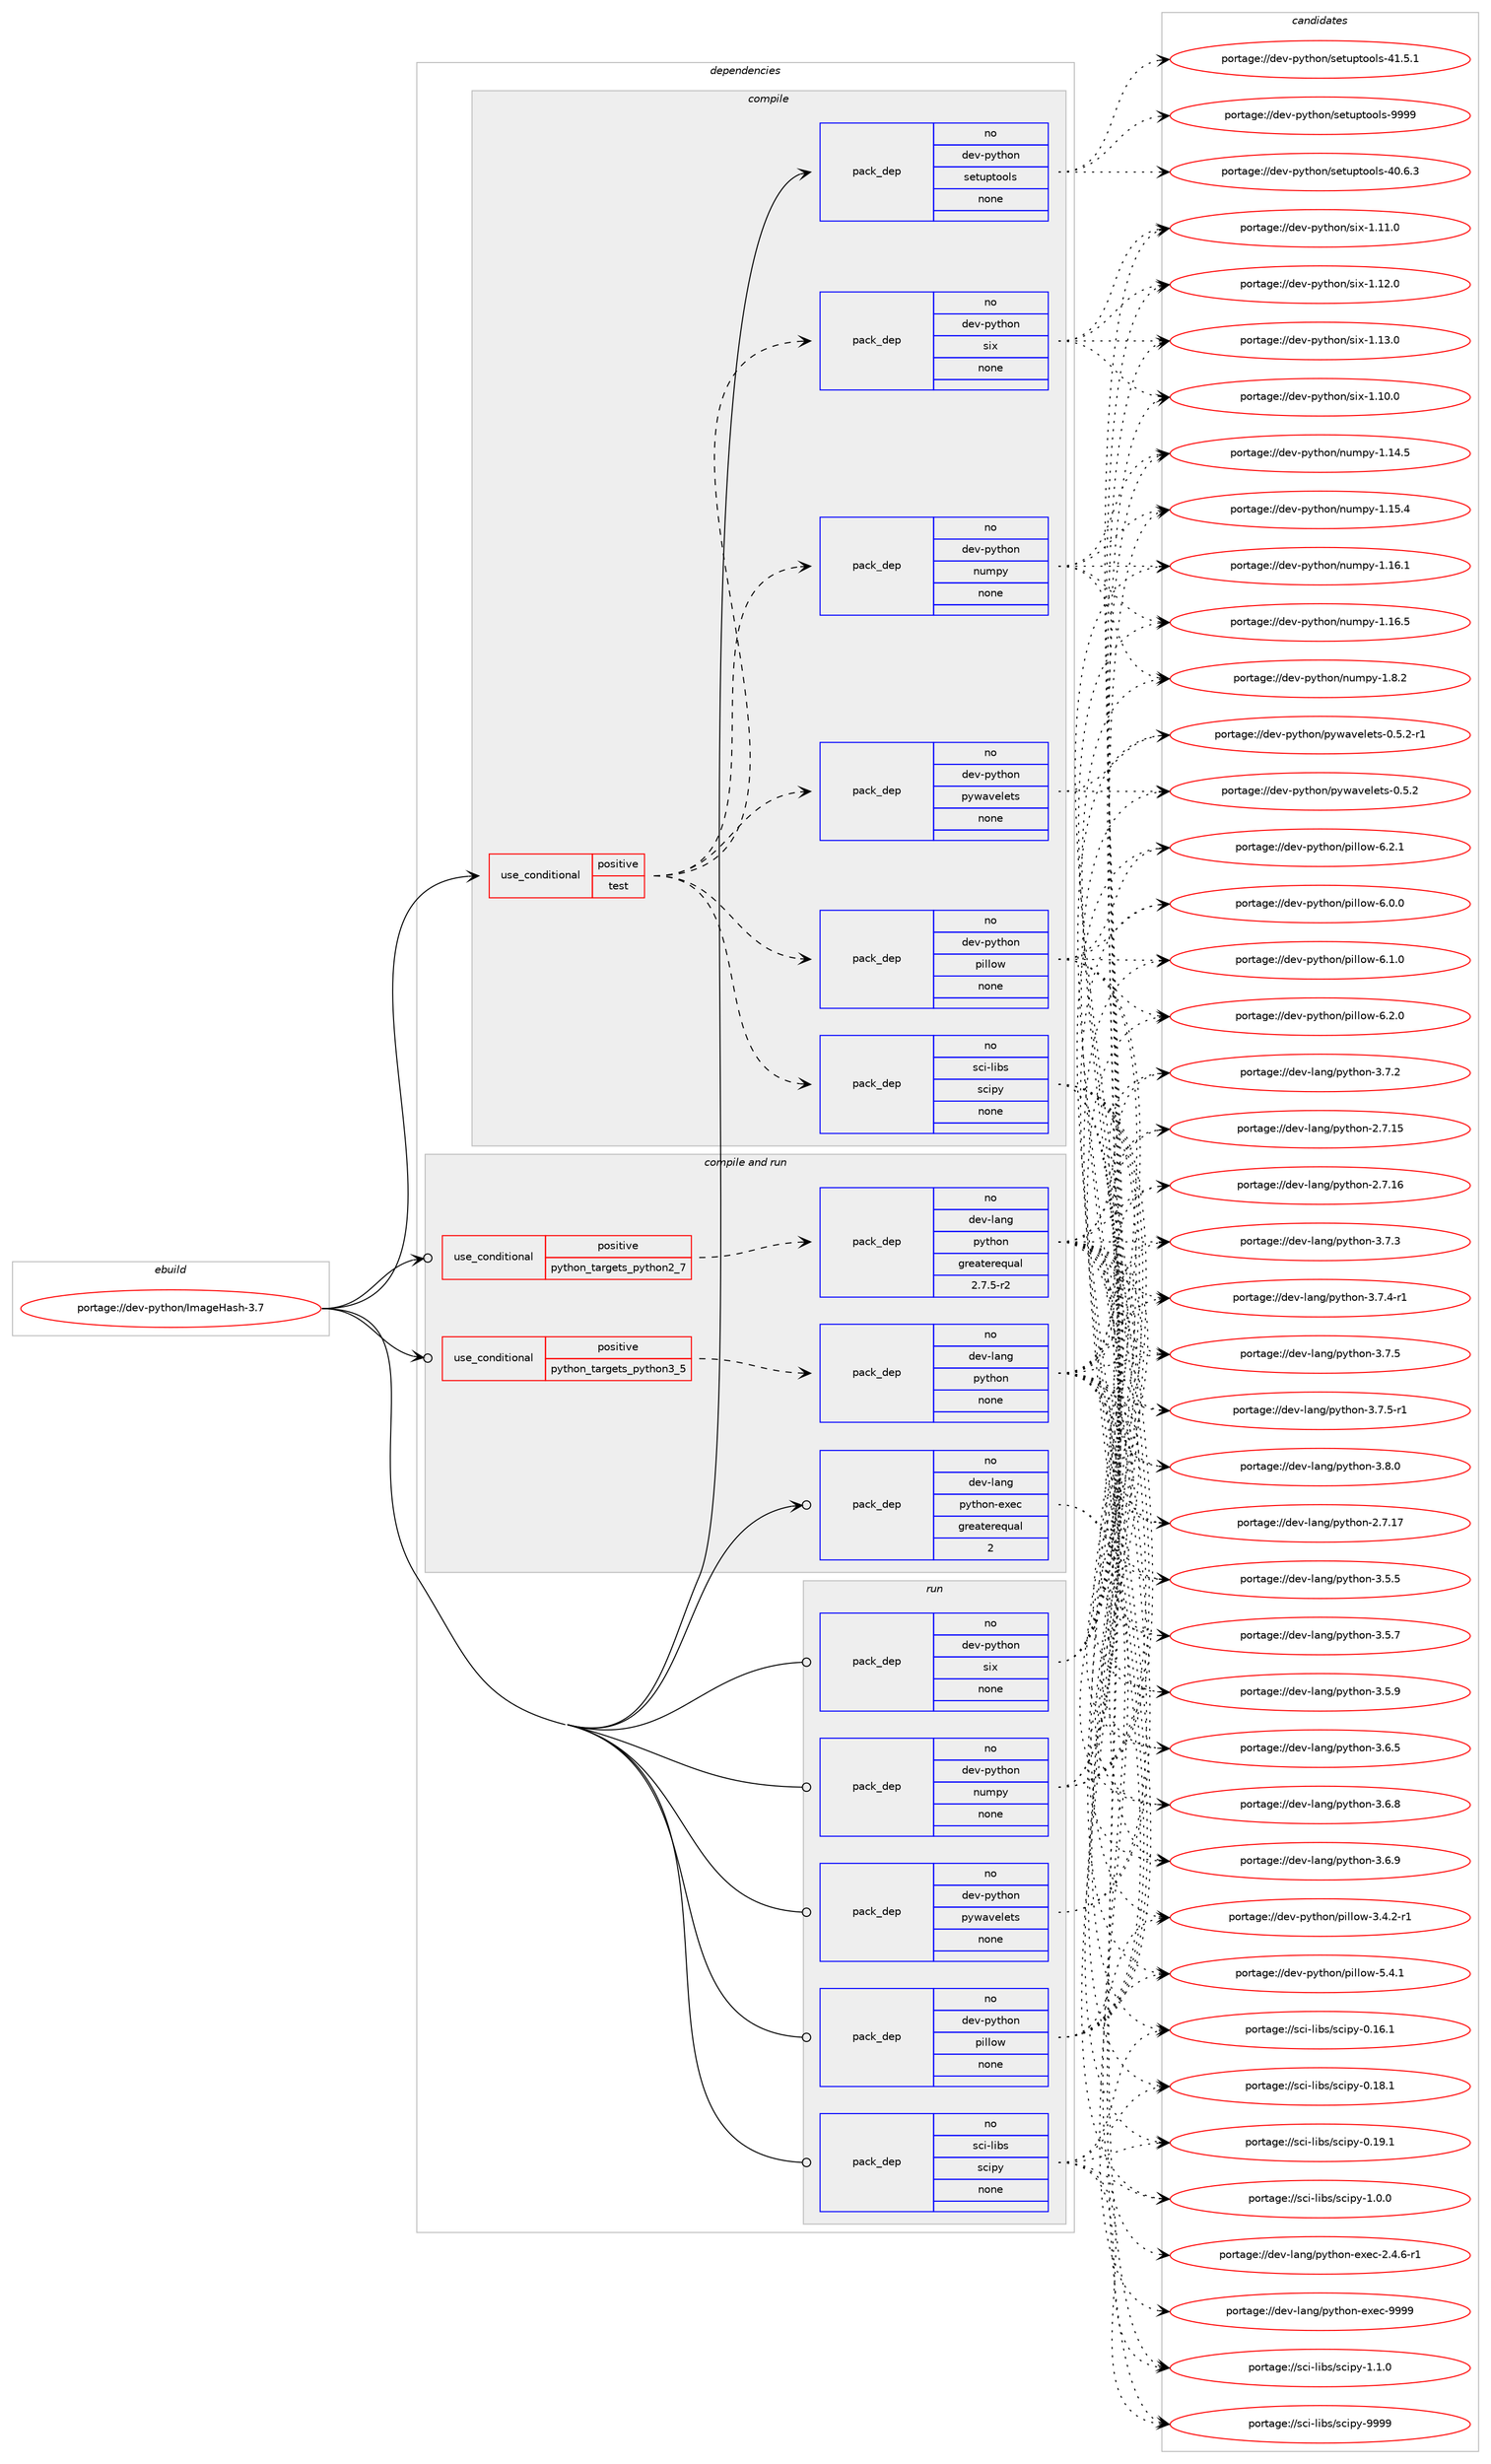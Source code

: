 digraph prolog {

# *************
# Graph options
# *************

newrank=true;
concentrate=true;
compound=true;
graph [rankdir=LR,fontname=Helvetica,fontsize=10,ranksep=1.5];#, ranksep=2.5, nodesep=0.2];
edge  [arrowhead=vee];
node  [fontname=Helvetica,fontsize=10];

# **********
# The ebuild
# **********

subgraph cluster_leftcol {
color=gray;
rank=same;
label=<<i>ebuild</i>>;
id [label="portage://dev-python/ImageHash-3.7", color=red, width=4, href="../dev-python/ImageHash-3.7.svg"];
}

# ****************
# The dependencies
# ****************

subgraph cluster_midcol {
color=gray;
label=<<i>dependencies</i>>;
subgraph cluster_compile {
fillcolor="#eeeeee";
style=filled;
label=<<i>compile</i>>;
subgraph cond24874 {
dependency127463 [label=<<TABLE BORDER="0" CELLBORDER="1" CELLSPACING="0" CELLPADDING="4"><TR><TD ROWSPAN="3" CELLPADDING="10">use_conditional</TD></TR><TR><TD>positive</TD></TR><TR><TD>test</TD></TR></TABLE>>, shape=none, color=red];
subgraph pack99288 {
dependency127464 [label=<<TABLE BORDER="0" CELLBORDER="1" CELLSPACING="0" CELLPADDING="4" WIDTH="220"><TR><TD ROWSPAN="6" CELLPADDING="30">pack_dep</TD></TR><TR><TD WIDTH="110">no</TD></TR><TR><TD>dev-python</TD></TR><TR><TD>numpy</TD></TR><TR><TD>none</TD></TR><TR><TD></TD></TR></TABLE>>, shape=none, color=blue];
}
dependency127463:e -> dependency127464:w [weight=20,style="dashed",arrowhead="vee"];
subgraph pack99289 {
dependency127465 [label=<<TABLE BORDER="0" CELLBORDER="1" CELLSPACING="0" CELLPADDING="4" WIDTH="220"><TR><TD ROWSPAN="6" CELLPADDING="30">pack_dep</TD></TR><TR><TD WIDTH="110">no</TD></TR><TR><TD>dev-python</TD></TR><TR><TD>pillow</TD></TR><TR><TD>none</TD></TR><TR><TD></TD></TR></TABLE>>, shape=none, color=blue];
}
dependency127463:e -> dependency127465:w [weight=20,style="dashed",arrowhead="vee"];
subgraph pack99290 {
dependency127466 [label=<<TABLE BORDER="0" CELLBORDER="1" CELLSPACING="0" CELLPADDING="4" WIDTH="220"><TR><TD ROWSPAN="6" CELLPADDING="30">pack_dep</TD></TR><TR><TD WIDTH="110">no</TD></TR><TR><TD>dev-python</TD></TR><TR><TD>pywavelets</TD></TR><TR><TD>none</TD></TR><TR><TD></TD></TR></TABLE>>, shape=none, color=blue];
}
dependency127463:e -> dependency127466:w [weight=20,style="dashed",arrowhead="vee"];
subgraph pack99291 {
dependency127467 [label=<<TABLE BORDER="0" CELLBORDER="1" CELLSPACING="0" CELLPADDING="4" WIDTH="220"><TR><TD ROWSPAN="6" CELLPADDING="30">pack_dep</TD></TR><TR><TD WIDTH="110">no</TD></TR><TR><TD>dev-python</TD></TR><TR><TD>six</TD></TR><TR><TD>none</TD></TR><TR><TD></TD></TR></TABLE>>, shape=none, color=blue];
}
dependency127463:e -> dependency127467:w [weight=20,style="dashed",arrowhead="vee"];
subgraph pack99292 {
dependency127468 [label=<<TABLE BORDER="0" CELLBORDER="1" CELLSPACING="0" CELLPADDING="4" WIDTH="220"><TR><TD ROWSPAN="6" CELLPADDING="30">pack_dep</TD></TR><TR><TD WIDTH="110">no</TD></TR><TR><TD>sci-libs</TD></TR><TR><TD>scipy</TD></TR><TR><TD>none</TD></TR><TR><TD></TD></TR></TABLE>>, shape=none, color=blue];
}
dependency127463:e -> dependency127468:w [weight=20,style="dashed",arrowhead="vee"];
}
id:e -> dependency127463:w [weight=20,style="solid",arrowhead="vee"];
subgraph pack99293 {
dependency127469 [label=<<TABLE BORDER="0" CELLBORDER="1" CELLSPACING="0" CELLPADDING="4" WIDTH="220"><TR><TD ROWSPAN="6" CELLPADDING="30">pack_dep</TD></TR><TR><TD WIDTH="110">no</TD></TR><TR><TD>dev-python</TD></TR><TR><TD>setuptools</TD></TR><TR><TD>none</TD></TR><TR><TD></TD></TR></TABLE>>, shape=none, color=blue];
}
id:e -> dependency127469:w [weight=20,style="solid",arrowhead="vee"];
}
subgraph cluster_compileandrun {
fillcolor="#eeeeee";
style=filled;
label=<<i>compile and run</i>>;
subgraph cond24875 {
dependency127470 [label=<<TABLE BORDER="0" CELLBORDER="1" CELLSPACING="0" CELLPADDING="4"><TR><TD ROWSPAN="3" CELLPADDING="10">use_conditional</TD></TR><TR><TD>positive</TD></TR><TR><TD>python_targets_python2_7</TD></TR></TABLE>>, shape=none, color=red];
subgraph pack99294 {
dependency127471 [label=<<TABLE BORDER="0" CELLBORDER="1" CELLSPACING="0" CELLPADDING="4" WIDTH="220"><TR><TD ROWSPAN="6" CELLPADDING="30">pack_dep</TD></TR><TR><TD WIDTH="110">no</TD></TR><TR><TD>dev-lang</TD></TR><TR><TD>python</TD></TR><TR><TD>greaterequal</TD></TR><TR><TD>2.7.5-r2</TD></TR></TABLE>>, shape=none, color=blue];
}
dependency127470:e -> dependency127471:w [weight=20,style="dashed",arrowhead="vee"];
}
id:e -> dependency127470:w [weight=20,style="solid",arrowhead="odotvee"];
subgraph cond24876 {
dependency127472 [label=<<TABLE BORDER="0" CELLBORDER="1" CELLSPACING="0" CELLPADDING="4"><TR><TD ROWSPAN="3" CELLPADDING="10">use_conditional</TD></TR><TR><TD>positive</TD></TR><TR><TD>python_targets_python3_5</TD></TR></TABLE>>, shape=none, color=red];
subgraph pack99295 {
dependency127473 [label=<<TABLE BORDER="0" CELLBORDER="1" CELLSPACING="0" CELLPADDING="4" WIDTH="220"><TR><TD ROWSPAN="6" CELLPADDING="30">pack_dep</TD></TR><TR><TD WIDTH="110">no</TD></TR><TR><TD>dev-lang</TD></TR><TR><TD>python</TD></TR><TR><TD>none</TD></TR><TR><TD></TD></TR></TABLE>>, shape=none, color=blue];
}
dependency127472:e -> dependency127473:w [weight=20,style="dashed",arrowhead="vee"];
}
id:e -> dependency127472:w [weight=20,style="solid",arrowhead="odotvee"];
subgraph pack99296 {
dependency127474 [label=<<TABLE BORDER="0" CELLBORDER="1" CELLSPACING="0" CELLPADDING="4" WIDTH="220"><TR><TD ROWSPAN="6" CELLPADDING="30">pack_dep</TD></TR><TR><TD WIDTH="110">no</TD></TR><TR><TD>dev-lang</TD></TR><TR><TD>python-exec</TD></TR><TR><TD>greaterequal</TD></TR><TR><TD>2</TD></TR></TABLE>>, shape=none, color=blue];
}
id:e -> dependency127474:w [weight=20,style="solid",arrowhead="odotvee"];
}
subgraph cluster_run {
fillcolor="#eeeeee";
style=filled;
label=<<i>run</i>>;
subgraph pack99297 {
dependency127475 [label=<<TABLE BORDER="0" CELLBORDER="1" CELLSPACING="0" CELLPADDING="4" WIDTH="220"><TR><TD ROWSPAN="6" CELLPADDING="30">pack_dep</TD></TR><TR><TD WIDTH="110">no</TD></TR><TR><TD>dev-python</TD></TR><TR><TD>numpy</TD></TR><TR><TD>none</TD></TR><TR><TD></TD></TR></TABLE>>, shape=none, color=blue];
}
id:e -> dependency127475:w [weight=20,style="solid",arrowhead="odot"];
subgraph pack99298 {
dependency127476 [label=<<TABLE BORDER="0" CELLBORDER="1" CELLSPACING="0" CELLPADDING="4" WIDTH="220"><TR><TD ROWSPAN="6" CELLPADDING="30">pack_dep</TD></TR><TR><TD WIDTH="110">no</TD></TR><TR><TD>dev-python</TD></TR><TR><TD>pillow</TD></TR><TR><TD>none</TD></TR><TR><TD></TD></TR></TABLE>>, shape=none, color=blue];
}
id:e -> dependency127476:w [weight=20,style="solid",arrowhead="odot"];
subgraph pack99299 {
dependency127477 [label=<<TABLE BORDER="0" CELLBORDER="1" CELLSPACING="0" CELLPADDING="4" WIDTH="220"><TR><TD ROWSPAN="6" CELLPADDING="30">pack_dep</TD></TR><TR><TD WIDTH="110">no</TD></TR><TR><TD>dev-python</TD></TR><TR><TD>pywavelets</TD></TR><TR><TD>none</TD></TR><TR><TD></TD></TR></TABLE>>, shape=none, color=blue];
}
id:e -> dependency127477:w [weight=20,style="solid",arrowhead="odot"];
subgraph pack99300 {
dependency127478 [label=<<TABLE BORDER="0" CELLBORDER="1" CELLSPACING="0" CELLPADDING="4" WIDTH="220"><TR><TD ROWSPAN="6" CELLPADDING="30">pack_dep</TD></TR><TR><TD WIDTH="110">no</TD></TR><TR><TD>dev-python</TD></TR><TR><TD>six</TD></TR><TR><TD>none</TD></TR><TR><TD></TD></TR></TABLE>>, shape=none, color=blue];
}
id:e -> dependency127478:w [weight=20,style="solid",arrowhead="odot"];
subgraph pack99301 {
dependency127479 [label=<<TABLE BORDER="0" CELLBORDER="1" CELLSPACING="0" CELLPADDING="4" WIDTH="220"><TR><TD ROWSPAN="6" CELLPADDING="30">pack_dep</TD></TR><TR><TD WIDTH="110">no</TD></TR><TR><TD>sci-libs</TD></TR><TR><TD>scipy</TD></TR><TR><TD>none</TD></TR><TR><TD></TD></TR></TABLE>>, shape=none, color=blue];
}
id:e -> dependency127479:w [weight=20,style="solid",arrowhead="odot"];
}
}

# **************
# The candidates
# **************

subgraph cluster_choices {
rank=same;
color=gray;
label=<<i>candidates</i>>;

subgraph choice99288 {
color=black;
nodesep=1;
choiceportage100101118451121211161041111104711011710911212145494649524653 [label="portage://dev-python/numpy-1.14.5", color=red, width=4,href="../dev-python/numpy-1.14.5.svg"];
choiceportage100101118451121211161041111104711011710911212145494649534652 [label="portage://dev-python/numpy-1.15.4", color=red, width=4,href="../dev-python/numpy-1.15.4.svg"];
choiceportage100101118451121211161041111104711011710911212145494649544649 [label="portage://dev-python/numpy-1.16.1", color=red, width=4,href="../dev-python/numpy-1.16.1.svg"];
choiceportage100101118451121211161041111104711011710911212145494649544653 [label="portage://dev-python/numpy-1.16.5", color=red, width=4,href="../dev-python/numpy-1.16.5.svg"];
choiceportage1001011184511212111610411111047110117109112121454946564650 [label="portage://dev-python/numpy-1.8.2", color=red, width=4,href="../dev-python/numpy-1.8.2.svg"];
dependency127464:e -> choiceportage100101118451121211161041111104711011710911212145494649524653:w [style=dotted,weight="100"];
dependency127464:e -> choiceportage100101118451121211161041111104711011710911212145494649534652:w [style=dotted,weight="100"];
dependency127464:e -> choiceportage100101118451121211161041111104711011710911212145494649544649:w [style=dotted,weight="100"];
dependency127464:e -> choiceportage100101118451121211161041111104711011710911212145494649544653:w [style=dotted,weight="100"];
dependency127464:e -> choiceportage1001011184511212111610411111047110117109112121454946564650:w [style=dotted,weight="100"];
}
subgraph choice99289 {
color=black;
nodesep=1;
choiceportage10010111845112121116104111110471121051081081111194551465246504511449 [label="portage://dev-python/pillow-3.4.2-r1", color=red, width=4,href="../dev-python/pillow-3.4.2-r1.svg"];
choiceportage1001011184511212111610411111047112105108108111119455346524649 [label="portage://dev-python/pillow-5.4.1", color=red, width=4,href="../dev-python/pillow-5.4.1.svg"];
choiceportage1001011184511212111610411111047112105108108111119455446484648 [label="portage://dev-python/pillow-6.0.0", color=red, width=4,href="../dev-python/pillow-6.0.0.svg"];
choiceportage1001011184511212111610411111047112105108108111119455446494648 [label="portage://dev-python/pillow-6.1.0", color=red, width=4,href="../dev-python/pillow-6.1.0.svg"];
choiceportage1001011184511212111610411111047112105108108111119455446504648 [label="portage://dev-python/pillow-6.2.0", color=red, width=4,href="../dev-python/pillow-6.2.0.svg"];
choiceportage1001011184511212111610411111047112105108108111119455446504649 [label="portage://dev-python/pillow-6.2.1", color=red, width=4,href="../dev-python/pillow-6.2.1.svg"];
dependency127465:e -> choiceportage10010111845112121116104111110471121051081081111194551465246504511449:w [style=dotted,weight="100"];
dependency127465:e -> choiceportage1001011184511212111610411111047112105108108111119455346524649:w [style=dotted,weight="100"];
dependency127465:e -> choiceportage1001011184511212111610411111047112105108108111119455446484648:w [style=dotted,weight="100"];
dependency127465:e -> choiceportage1001011184511212111610411111047112105108108111119455446494648:w [style=dotted,weight="100"];
dependency127465:e -> choiceportage1001011184511212111610411111047112105108108111119455446504648:w [style=dotted,weight="100"];
dependency127465:e -> choiceportage1001011184511212111610411111047112105108108111119455446504649:w [style=dotted,weight="100"];
}
subgraph choice99290 {
color=black;
nodesep=1;
choiceportage100101118451121211161041111104711212111997118101108101116115454846534650 [label="portage://dev-python/pywavelets-0.5.2", color=red, width=4,href="../dev-python/pywavelets-0.5.2.svg"];
choiceportage1001011184511212111610411111047112121119971181011081011161154548465346504511449 [label="portage://dev-python/pywavelets-0.5.2-r1", color=red, width=4,href="../dev-python/pywavelets-0.5.2-r1.svg"];
dependency127466:e -> choiceportage100101118451121211161041111104711212111997118101108101116115454846534650:w [style=dotted,weight="100"];
dependency127466:e -> choiceportage1001011184511212111610411111047112121119971181011081011161154548465346504511449:w [style=dotted,weight="100"];
}
subgraph choice99291 {
color=black;
nodesep=1;
choiceportage100101118451121211161041111104711510512045494649484648 [label="portage://dev-python/six-1.10.0", color=red, width=4,href="../dev-python/six-1.10.0.svg"];
choiceportage100101118451121211161041111104711510512045494649494648 [label="portage://dev-python/six-1.11.0", color=red, width=4,href="../dev-python/six-1.11.0.svg"];
choiceportage100101118451121211161041111104711510512045494649504648 [label="portage://dev-python/six-1.12.0", color=red, width=4,href="../dev-python/six-1.12.0.svg"];
choiceportage100101118451121211161041111104711510512045494649514648 [label="portage://dev-python/six-1.13.0", color=red, width=4,href="../dev-python/six-1.13.0.svg"];
dependency127467:e -> choiceportage100101118451121211161041111104711510512045494649484648:w [style=dotted,weight="100"];
dependency127467:e -> choiceportage100101118451121211161041111104711510512045494649494648:w [style=dotted,weight="100"];
dependency127467:e -> choiceportage100101118451121211161041111104711510512045494649504648:w [style=dotted,weight="100"];
dependency127467:e -> choiceportage100101118451121211161041111104711510512045494649514648:w [style=dotted,weight="100"];
}
subgraph choice99292 {
color=black;
nodesep=1;
choiceportage115991054510810598115471159910511212145484649544649 [label="portage://sci-libs/scipy-0.16.1", color=red, width=4,href="../sci-libs/scipy-0.16.1.svg"];
choiceportage115991054510810598115471159910511212145484649564649 [label="portage://sci-libs/scipy-0.18.1", color=red, width=4,href="../sci-libs/scipy-0.18.1.svg"];
choiceportage115991054510810598115471159910511212145484649574649 [label="portage://sci-libs/scipy-0.19.1", color=red, width=4,href="../sci-libs/scipy-0.19.1.svg"];
choiceportage1159910545108105981154711599105112121454946484648 [label="portage://sci-libs/scipy-1.0.0", color=red, width=4,href="../sci-libs/scipy-1.0.0.svg"];
choiceportage1159910545108105981154711599105112121454946494648 [label="portage://sci-libs/scipy-1.1.0", color=red, width=4,href="../sci-libs/scipy-1.1.0.svg"];
choiceportage11599105451081059811547115991051121214557575757 [label="portage://sci-libs/scipy-9999", color=red, width=4,href="../sci-libs/scipy-9999.svg"];
dependency127468:e -> choiceportage115991054510810598115471159910511212145484649544649:w [style=dotted,weight="100"];
dependency127468:e -> choiceportage115991054510810598115471159910511212145484649564649:w [style=dotted,weight="100"];
dependency127468:e -> choiceportage115991054510810598115471159910511212145484649574649:w [style=dotted,weight="100"];
dependency127468:e -> choiceportage1159910545108105981154711599105112121454946484648:w [style=dotted,weight="100"];
dependency127468:e -> choiceportage1159910545108105981154711599105112121454946494648:w [style=dotted,weight="100"];
dependency127468:e -> choiceportage11599105451081059811547115991051121214557575757:w [style=dotted,weight="100"];
}
subgraph choice99293 {
color=black;
nodesep=1;
choiceportage100101118451121211161041111104711510111611711211611111110811545524846544651 [label="portage://dev-python/setuptools-40.6.3", color=red, width=4,href="../dev-python/setuptools-40.6.3.svg"];
choiceportage100101118451121211161041111104711510111611711211611111110811545524946534649 [label="portage://dev-python/setuptools-41.5.1", color=red, width=4,href="../dev-python/setuptools-41.5.1.svg"];
choiceportage10010111845112121116104111110471151011161171121161111111081154557575757 [label="portage://dev-python/setuptools-9999", color=red, width=4,href="../dev-python/setuptools-9999.svg"];
dependency127469:e -> choiceportage100101118451121211161041111104711510111611711211611111110811545524846544651:w [style=dotted,weight="100"];
dependency127469:e -> choiceportage100101118451121211161041111104711510111611711211611111110811545524946534649:w [style=dotted,weight="100"];
dependency127469:e -> choiceportage10010111845112121116104111110471151011161171121161111111081154557575757:w [style=dotted,weight="100"];
}
subgraph choice99294 {
color=black;
nodesep=1;
choiceportage10010111845108971101034711212111610411111045504655464953 [label="portage://dev-lang/python-2.7.15", color=red, width=4,href="../dev-lang/python-2.7.15.svg"];
choiceportage10010111845108971101034711212111610411111045504655464954 [label="portage://dev-lang/python-2.7.16", color=red, width=4,href="../dev-lang/python-2.7.16.svg"];
choiceportage10010111845108971101034711212111610411111045504655464955 [label="portage://dev-lang/python-2.7.17", color=red, width=4,href="../dev-lang/python-2.7.17.svg"];
choiceportage100101118451089711010347112121116104111110455146534653 [label="portage://dev-lang/python-3.5.5", color=red, width=4,href="../dev-lang/python-3.5.5.svg"];
choiceportage100101118451089711010347112121116104111110455146534655 [label="portage://dev-lang/python-3.5.7", color=red, width=4,href="../dev-lang/python-3.5.7.svg"];
choiceportage100101118451089711010347112121116104111110455146534657 [label="portage://dev-lang/python-3.5.9", color=red, width=4,href="../dev-lang/python-3.5.9.svg"];
choiceportage100101118451089711010347112121116104111110455146544653 [label="portage://dev-lang/python-3.6.5", color=red, width=4,href="../dev-lang/python-3.6.5.svg"];
choiceportage100101118451089711010347112121116104111110455146544656 [label="portage://dev-lang/python-3.6.8", color=red, width=4,href="../dev-lang/python-3.6.8.svg"];
choiceportage100101118451089711010347112121116104111110455146544657 [label="portage://dev-lang/python-3.6.9", color=red, width=4,href="../dev-lang/python-3.6.9.svg"];
choiceportage100101118451089711010347112121116104111110455146554650 [label="portage://dev-lang/python-3.7.2", color=red, width=4,href="../dev-lang/python-3.7.2.svg"];
choiceportage100101118451089711010347112121116104111110455146554651 [label="portage://dev-lang/python-3.7.3", color=red, width=4,href="../dev-lang/python-3.7.3.svg"];
choiceportage1001011184510897110103471121211161041111104551465546524511449 [label="portage://dev-lang/python-3.7.4-r1", color=red, width=4,href="../dev-lang/python-3.7.4-r1.svg"];
choiceportage100101118451089711010347112121116104111110455146554653 [label="portage://dev-lang/python-3.7.5", color=red, width=4,href="../dev-lang/python-3.7.5.svg"];
choiceportage1001011184510897110103471121211161041111104551465546534511449 [label="portage://dev-lang/python-3.7.5-r1", color=red, width=4,href="../dev-lang/python-3.7.5-r1.svg"];
choiceportage100101118451089711010347112121116104111110455146564648 [label="portage://dev-lang/python-3.8.0", color=red, width=4,href="../dev-lang/python-3.8.0.svg"];
dependency127471:e -> choiceportage10010111845108971101034711212111610411111045504655464953:w [style=dotted,weight="100"];
dependency127471:e -> choiceportage10010111845108971101034711212111610411111045504655464954:w [style=dotted,weight="100"];
dependency127471:e -> choiceportage10010111845108971101034711212111610411111045504655464955:w [style=dotted,weight="100"];
dependency127471:e -> choiceportage100101118451089711010347112121116104111110455146534653:w [style=dotted,weight="100"];
dependency127471:e -> choiceportage100101118451089711010347112121116104111110455146534655:w [style=dotted,weight="100"];
dependency127471:e -> choiceportage100101118451089711010347112121116104111110455146534657:w [style=dotted,weight="100"];
dependency127471:e -> choiceportage100101118451089711010347112121116104111110455146544653:w [style=dotted,weight="100"];
dependency127471:e -> choiceportage100101118451089711010347112121116104111110455146544656:w [style=dotted,weight="100"];
dependency127471:e -> choiceportage100101118451089711010347112121116104111110455146544657:w [style=dotted,weight="100"];
dependency127471:e -> choiceportage100101118451089711010347112121116104111110455146554650:w [style=dotted,weight="100"];
dependency127471:e -> choiceportage100101118451089711010347112121116104111110455146554651:w [style=dotted,weight="100"];
dependency127471:e -> choiceportage1001011184510897110103471121211161041111104551465546524511449:w [style=dotted,weight="100"];
dependency127471:e -> choiceportage100101118451089711010347112121116104111110455146554653:w [style=dotted,weight="100"];
dependency127471:e -> choiceportage1001011184510897110103471121211161041111104551465546534511449:w [style=dotted,weight="100"];
dependency127471:e -> choiceportage100101118451089711010347112121116104111110455146564648:w [style=dotted,weight="100"];
}
subgraph choice99295 {
color=black;
nodesep=1;
choiceportage10010111845108971101034711212111610411111045504655464953 [label="portage://dev-lang/python-2.7.15", color=red, width=4,href="../dev-lang/python-2.7.15.svg"];
choiceportage10010111845108971101034711212111610411111045504655464954 [label="portage://dev-lang/python-2.7.16", color=red, width=4,href="../dev-lang/python-2.7.16.svg"];
choiceportage10010111845108971101034711212111610411111045504655464955 [label="portage://dev-lang/python-2.7.17", color=red, width=4,href="../dev-lang/python-2.7.17.svg"];
choiceportage100101118451089711010347112121116104111110455146534653 [label="portage://dev-lang/python-3.5.5", color=red, width=4,href="../dev-lang/python-3.5.5.svg"];
choiceportage100101118451089711010347112121116104111110455146534655 [label="portage://dev-lang/python-3.5.7", color=red, width=4,href="../dev-lang/python-3.5.7.svg"];
choiceportage100101118451089711010347112121116104111110455146534657 [label="portage://dev-lang/python-3.5.9", color=red, width=4,href="../dev-lang/python-3.5.9.svg"];
choiceportage100101118451089711010347112121116104111110455146544653 [label="portage://dev-lang/python-3.6.5", color=red, width=4,href="../dev-lang/python-3.6.5.svg"];
choiceportage100101118451089711010347112121116104111110455146544656 [label="portage://dev-lang/python-3.6.8", color=red, width=4,href="../dev-lang/python-3.6.8.svg"];
choiceportage100101118451089711010347112121116104111110455146544657 [label="portage://dev-lang/python-3.6.9", color=red, width=4,href="../dev-lang/python-3.6.9.svg"];
choiceportage100101118451089711010347112121116104111110455146554650 [label="portage://dev-lang/python-3.7.2", color=red, width=4,href="../dev-lang/python-3.7.2.svg"];
choiceportage100101118451089711010347112121116104111110455146554651 [label="portage://dev-lang/python-3.7.3", color=red, width=4,href="../dev-lang/python-3.7.3.svg"];
choiceportage1001011184510897110103471121211161041111104551465546524511449 [label="portage://dev-lang/python-3.7.4-r1", color=red, width=4,href="../dev-lang/python-3.7.4-r1.svg"];
choiceportage100101118451089711010347112121116104111110455146554653 [label="portage://dev-lang/python-3.7.5", color=red, width=4,href="../dev-lang/python-3.7.5.svg"];
choiceportage1001011184510897110103471121211161041111104551465546534511449 [label="portage://dev-lang/python-3.7.5-r1", color=red, width=4,href="../dev-lang/python-3.7.5-r1.svg"];
choiceportage100101118451089711010347112121116104111110455146564648 [label="portage://dev-lang/python-3.8.0", color=red, width=4,href="../dev-lang/python-3.8.0.svg"];
dependency127473:e -> choiceportage10010111845108971101034711212111610411111045504655464953:w [style=dotted,weight="100"];
dependency127473:e -> choiceportage10010111845108971101034711212111610411111045504655464954:w [style=dotted,weight="100"];
dependency127473:e -> choiceportage10010111845108971101034711212111610411111045504655464955:w [style=dotted,weight="100"];
dependency127473:e -> choiceportage100101118451089711010347112121116104111110455146534653:w [style=dotted,weight="100"];
dependency127473:e -> choiceportage100101118451089711010347112121116104111110455146534655:w [style=dotted,weight="100"];
dependency127473:e -> choiceportage100101118451089711010347112121116104111110455146534657:w [style=dotted,weight="100"];
dependency127473:e -> choiceportage100101118451089711010347112121116104111110455146544653:w [style=dotted,weight="100"];
dependency127473:e -> choiceportage100101118451089711010347112121116104111110455146544656:w [style=dotted,weight="100"];
dependency127473:e -> choiceportage100101118451089711010347112121116104111110455146544657:w [style=dotted,weight="100"];
dependency127473:e -> choiceportage100101118451089711010347112121116104111110455146554650:w [style=dotted,weight="100"];
dependency127473:e -> choiceportage100101118451089711010347112121116104111110455146554651:w [style=dotted,weight="100"];
dependency127473:e -> choiceportage1001011184510897110103471121211161041111104551465546524511449:w [style=dotted,weight="100"];
dependency127473:e -> choiceportage100101118451089711010347112121116104111110455146554653:w [style=dotted,weight="100"];
dependency127473:e -> choiceportage1001011184510897110103471121211161041111104551465546534511449:w [style=dotted,weight="100"];
dependency127473:e -> choiceportage100101118451089711010347112121116104111110455146564648:w [style=dotted,weight="100"];
}
subgraph choice99296 {
color=black;
nodesep=1;
choiceportage10010111845108971101034711212111610411111045101120101994550465246544511449 [label="portage://dev-lang/python-exec-2.4.6-r1", color=red, width=4,href="../dev-lang/python-exec-2.4.6-r1.svg"];
choiceportage10010111845108971101034711212111610411111045101120101994557575757 [label="portage://dev-lang/python-exec-9999", color=red, width=4,href="../dev-lang/python-exec-9999.svg"];
dependency127474:e -> choiceportage10010111845108971101034711212111610411111045101120101994550465246544511449:w [style=dotted,weight="100"];
dependency127474:e -> choiceportage10010111845108971101034711212111610411111045101120101994557575757:w [style=dotted,weight="100"];
}
subgraph choice99297 {
color=black;
nodesep=1;
choiceportage100101118451121211161041111104711011710911212145494649524653 [label="portage://dev-python/numpy-1.14.5", color=red, width=4,href="../dev-python/numpy-1.14.5.svg"];
choiceportage100101118451121211161041111104711011710911212145494649534652 [label="portage://dev-python/numpy-1.15.4", color=red, width=4,href="../dev-python/numpy-1.15.4.svg"];
choiceportage100101118451121211161041111104711011710911212145494649544649 [label="portage://dev-python/numpy-1.16.1", color=red, width=4,href="../dev-python/numpy-1.16.1.svg"];
choiceportage100101118451121211161041111104711011710911212145494649544653 [label="portage://dev-python/numpy-1.16.5", color=red, width=4,href="../dev-python/numpy-1.16.5.svg"];
choiceportage1001011184511212111610411111047110117109112121454946564650 [label="portage://dev-python/numpy-1.8.2", color=red, width=4,href="../dev-python/numpy-1.8.2.svg"];
dependency127475:e -> choiceportage100101118451121211161041111104711011710911212145494649524653:w [style=dotted,weight="100"];
dependency127475:e -> choiceportage100101118451121211161041111104711011710911212145494649534652:w [style=dotted,weight="100"];
dependency127475:e -> choiceportage100101118451121211161041111104711011710911212145494649544649:w [style=dotted,weight="100"];
dependency127475:e -> choiceportage100101118451121211161041111104711011710911212145494649544653:w [style=dotted,weight="100"];
dependency127475:e -> choiceportage1001011184511212111610411111047110117109112121454946564650:w [style=dotted,weight="100"];
}
subgraph choice99298 {
color=black;
nodesep=1;
choiceportage10010111845112121116104111110471121051081081111194551465246504511449 [label="portage://dev-python/pillow-3.4.2-r1", color=red, width=4,href="../dev-python/pillow-3.4.2-r1.svg"];
choiceportage1001011184511212111610411111047112105108108111119455346524649 [label="portage://dev-python/pillow-5.4.1", color=red, width=4,href="../dev-python/pillow-5.4.1.svg"];
choiceportage1001011184511212111610411111047112105108108111119455446484648 [label="portage://dev-python/pillow-6.0.0", color=red, width=4,href="../dev-python/pillow-6.0.0.svg"];
choiceportage1001011184511212111610411111047112105108108111119455446494648 [label="portage://dev-python/pillow-6.1.0", color=red, width=4,href="../dev-python/pillow-6.1.0.svg"];
choiceportage1001011184511212111610411111047112105108108111119455446504648 [label="portage://dev-python/pillow-6.2.0", color=red, width=4,href="../dev-python/pillow-6.2.0.svg"];
choiceportage1001011184511212111610411111047112105108108111119455446504649 [label="portage://dev-python/pillow-6.2.1", color=red, width=4,href="../dev-python/pillow-6.2.1.svg"];
dependency127476:e -> choiceportage10010111845112121116104111110471121051081081111194551465246504511449:w [style=dotted,weight="100"];
dependency127476:e -> choiceportage1001011184511212111610411111047112105108108111119455346524649:w [style=dotted,weight="100"];
dependency127476:e -> choiceportage1001011184511212111610411111047112105108108111119455446484648:w [style=dotted,weight="100"];
dependency127476:e -> choiceportage1001011184511212111610411111047112105108108111119455446494648:w [style=dotted,weight="100"];
dependency127476:e -> choiceportage1001011184511212111610411111047112105108108111119455446504648:w [style=dotted,weight="100"];
dependency127476:e -> choiceportage1001011184511212111610411111047112105108108111119455446504649:w [style=dotted,weight="100"];
}
subgraph choice99299 {
color=black;
nodesep=1;
choiceportage100101118451121211161041111104711212111997118101108101116115454846534650 [label="portage://dev-python/pywavelets-0.5.2", color=red, width=4,href="../dev-python/pywavelets-0.5.2.svg"];
choiceportage1001011184511212111610411111047112121119971181011081011161154548465346504511449 [label="portage://dev-python/pywavelets-0.5.2-r1", color=red, width=4,href="../dev-python/pywavelets-0.5.2-r1.svg"];
dependency127477:e -> choiceportage100101118451121211161041111104711212111997118101108101116115454846534650:w [style=dotted,weight="100"];
dependency127477:e -> choiceportage1001011184511212111610411111047112121119971181011081011161154548465346504511449:w [style=dotted,weight="100"];
}
subgraph choice99300 {
color=black;
nodesep=1;
choiceportage100101118451121211161041111104711510512045494649484648 [label="portage://dev-python/six-1.10.0", color=red, width=4,href="../dev-python/six-1.10.0.svg"];
choiceportage100101118451121211161041111104711510512045494649494648 [label="portage://dev-python/six-1.11.0", color=red, width=4,href="../dev-python/six-1.11.0.svg"];
choiceportage100101118451121211161041111104711510512045494649504648 [label="portage://dev-python/six-1.12.0", color=red, width=4,href="../dev-python/six-1.12.0.svg"];
choiceportage100101118451121211161041111104711510512045494649514648 [label="portage://dev-python/six-1.13.0", color=red, width=4,href="../dev-python/six-1.13.0.svg"];
dependency127478:e -> choiceportage100101118451121211161041111104711510512045494649484648:w [style=dotted,weight="100"];
dependency127478:e -> choiceportage100101118451121211161041111104711510512045494649494648:w [style=dotted,weight="100"];
dependency127478:e -> choiceportage100101118451121211161041111104711510512045494649504648:w [style=dotted,weight="100"];
dependency127478:e -> choiceportage100101118451121211161041111104711510512045494649514648:w [style=dotted,weight="100"];
}
subgraph choice99301 {
color=black;
nodesep=1;
choiceportage115991054510810598115471159910511212145484649544649 [label="portage://sci-libs/scipy-0.16.1", color=red, width=4,href="../sci-libs/scipy-0.16.1.svg"];
choiceportage115991054510810598115471159910511212145484649564649 [label="portage://sci-libs/scipy-0.18.1", color=red, width=4,href="../sci-libs/scipy-0.18.1.svg"];
choiceportage115991054510810598115471159910511212145484649574649 [label="portage://sci-libs/scipy-0.19.1", color=red, width=4,href="../sci-libs/scipy-0.19.1.svg"];
choiceportage1159910545108105981154711599105112121454946484648 [label="portage://sci-libs/scipy-1.0.0", color=red, width=4,href="../sci-libs/scipy-1.0.0.svg"];
choiceportage1159910545108105981154711599105112121454946494648 [label="portage://sci-libs/scipy-1.1.0", color=red, width=4,href="../sci-libs/scipy-1.1.0.svg"];
choiceportage11599105451081059811547115991051121214557575757 [label="portage://sci-libs/scipy-9999", color=red, width=4,href="../sci-libs/scipy-9999.svg"];
dependency127479:e -> choiceportage115991054510810598115471159910511212145484649544649:w [style=dotted,weight="100"];
dependency127479:e -> choiceportage115991054510810598115471159910511212145484649564649:w [style=dotted,weight="100"];
dependency127479:e -> choiceportage115991054510810598115471159910511212145484649574649:w [style=dotted,weight="100"];
dependency127479:e -> choiceportage1159910545108105981154711599105112121454946484648:w [style=dotted,weight="100"];
dependency127479:e -> choiceportage1159910545108105981154711599105112121454946494648:w [style=dotted,weight="100"];
dependency127479:e -> choiceportage11599105451081059811547115991051121214557575757:w [style=dotted,weight="100"];
}
}

}
